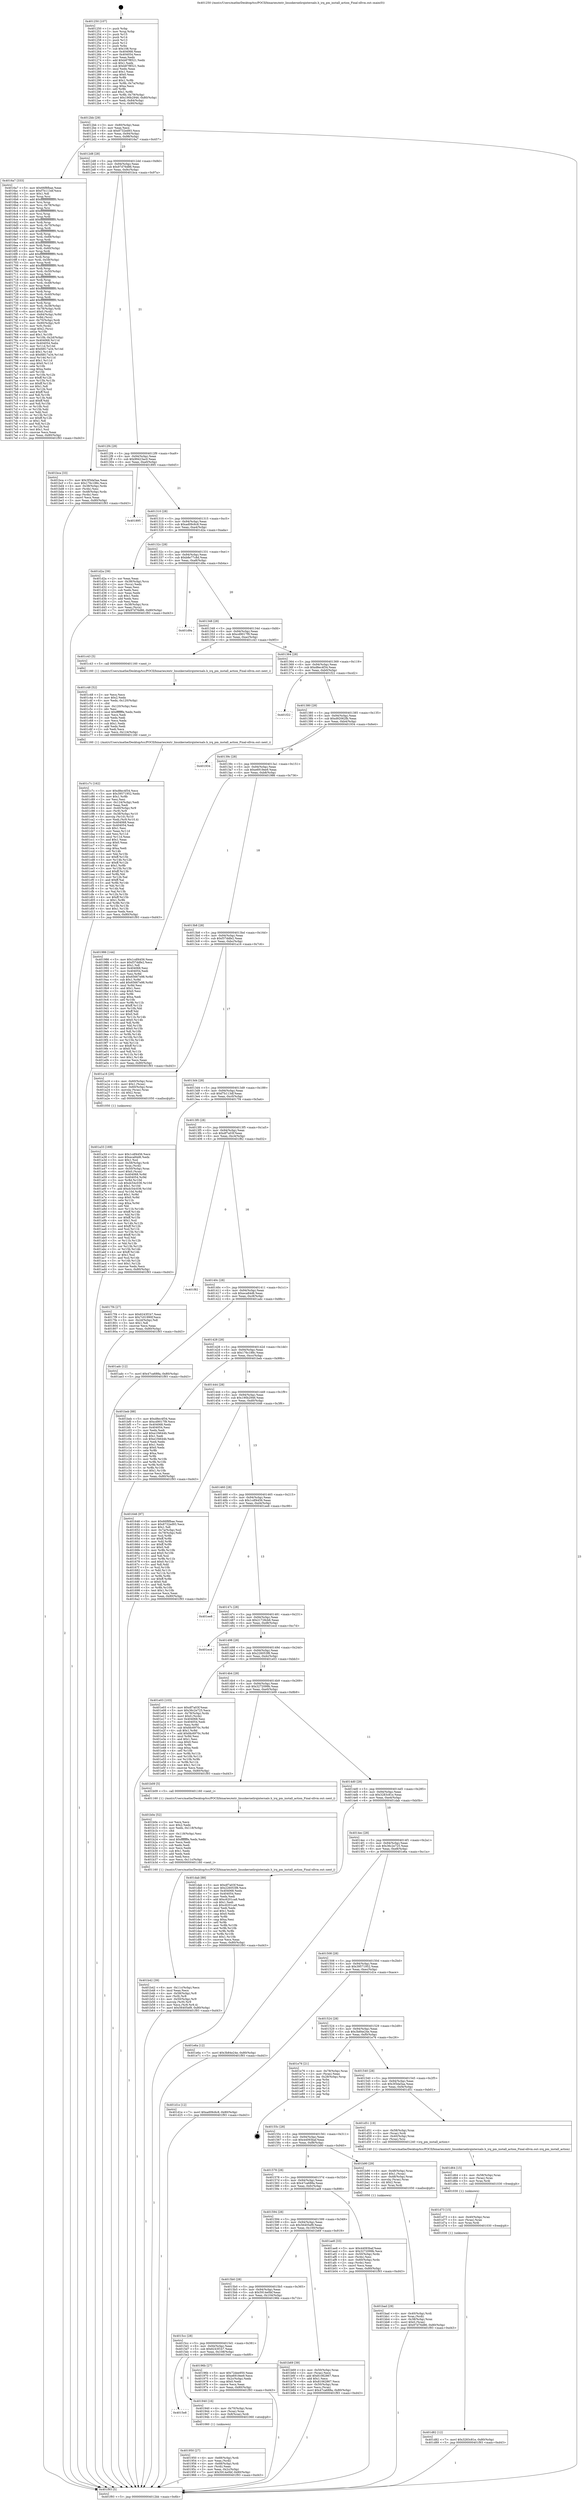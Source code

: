 digraph "0x401250" {
  label = "0x401250 (/mnt/c/Users/mathe/Desktop/tcc/POCII/binaries/extr_linuxkernelirqinternals.h_irq_pm_install_action_Final-ollvm.out::main(0))"
  labelloc = "t"
  node[shape=record]

  Entry [label="",width=0.3,height=0.3,shape=circle,fillcolor=black,style=filled]
  "0x4012bb" [label="{
     0x4012bb [29]\l
     | [instrs]\l
     &nbsp;&nbsp;0x4012bb \<+3\>: mov -0x80(%rbp),%eax\l
     &nbsp;&nbsp;0x4012be \<+2\>: mov %eax,%ecx\l
     &nbsp;&nbsp;0x4012c0 \<+6\>: sub $0x8732ed93,%ecx\l
     &nbsp;&nbsp;0x4012c6 \<+6\>: mov %eax,-0x94(%rbp)\l
     &nbsp;&nbsp;0x4012cc \<+6\>: mov %ecx,-0x98(%rbp)\l
     &nbsp;&nbsp;0x4012d2 \<+6\>: je 00000000004016a7 \<main+0x457\>\l
  }"]
  "0x4016a7" [label="{
     0x4016a7 [333]\l
     | [instrs]\l
     &nbsp;&nbsp;0x4016a7 \<+5\>: mov $0x66f8fbae,%eax\l
     &nbsp;&nbsp;0x4016ac \<+5\>: mov $0xf7b113df,%ecx\l
     &nbsp;&nbsp;0x4016b1 \<+2\>: mov $0x1,%dl\l
     &nbsp;&nbsp;0x4016b3 \<+3\>: mov %rsp,%rsi\l
     &nbsp;&nbsp;0x4016b6 \<+4\>: add $0xfffffffffffffff0,%rsi\l
     &nbsp;&nbsp;0x4016ba \<+3\>: mov %rsi,%rsp\l
     &nbsp;&nbsp;0x4016bd \<+4\>: mov %rsi,-0x78(%rbp)\l
     &nbsp;&nbsp;0x4016c1 \<+3\>: mov %rsp,%rsi\l
     &nbsp;&nbsp;0x4016c4 \<+4\>: add $0xfffffffffffffff0,%rsi\l
     &nbsp;&nbsp;0x4016c8 \<+3\>: mov %rsi,%rsp\l
     &nbsp;&nbsp;0x4016cb \<+3\>: mov %rsp,%rdi\l
     &nbsp;&nbsp;0x4016ce \<+4\>: add $0xfffffffffffffff0,%rdi\l
     &nbsp;&nbsp;0x4016d2 \<+3\>: mov %rdi,%rsp\l
     &nbsp;&nbsp;0x4016d5 \<+4\>: mov %rdi,-0x70(%rbp)\l
     &nbsp;&nbsp;0x4016d9 \<+3\>: mov %rsp,%rdi\l
     &nbsp;&nbsp;0x4016dc \<+4\>: add $0xfffffffffffffff0,%rdi\l
     &nbsp;&nbsp;0x4016e0 \<+3\>: mov %rdi,%rsp\l
     &nbsp;&nbsp;0x4016e3 \<+4\>: mov %rdi,-0x68(%rbp)\l
     &nbsp;&nbsp;0x4016e7 \<+3\>: mov %rsp,%rdi\l
     &nbsp;&nbsp;0x4016ea \<+4\>: add $0xfffffffffffffff0,%rdi\l
     &nbsp;&nbsp;0x4016ee \<+3\>: mov %rdi,%rsp\l
     &nbsp;&nbsp;0x4016f1 \<+4\>: mov %rdi,-0x60(%rbp)\l
     &nbsp;&nbsp;0x4016f5 \<+3\>: mov %rsp,%rdi\l
     &nbsp;&nbsp;0x4016f8 \<+4\>: add $0xfffffffffffffff0,%rdi\l
     &nbsp;&nbsp;0x4016fc \<+3\>: mov %rdi,%rsp\l
     &nbsp;&nbsp;0x4016ff \<+4\>: mov %rdi,-0x58(%rbp)\l
     &nbsp;&nbsp;0x401703 \<+3\>: mov %rsp,%rdi\l
     &nbsp;&nbsp;0x401706 \<+4\>: add $0xfffffffffffffff0,%rdi\l
     &nbsp;&nbsp;0x40170a \<+3\>: mov %rdi,%rsp\l
     &nbsp;&nbsp;0x40170d \<+4\>: mov %rdi,-0x50(%rbp)\l
     &nbsp;&nbsp;0x401711 \<+3\>: mov %rsp,%rdi\l
     &nbsp;&nbsp;0x401714 \<+4\>: add $0xfffffffffffffff0,%rdi\l
     &nbsp;&nbsp;0x401718 \<+3\>: mov %rdi,%rsp\l
     &nbsp;&nbsp;0x40171b \<+4\>: mov %rdi,-0x48(%rbp)\l
     &nbsp;&nbsp;0x40171f \<+3\>: mov %rsp,%rdi\l
     &nbsp;&nbsp;0x401722 \<+4\>: add $0xfffffffffffffff0,%rdi\l
     &nbsp;&nbsp;0x401726 \<+3\>: mov %rdi,%rsp\l
     &nbsp;&nbsp;0x401729 \<+4\>: mov %rdi,-0x40(%rbp)\l
     &nbsp;&nbsp;0x40172d \<+3\>: mov %rsp,%rdi\l
     &nbsp;&nbsp;0x401730 \<+4\>: add $0xfffffffffffffff0,%rdi\l
     &nbsp;&nbsp;0x401734 \<+3\>: mov %rdi,%rsp\l
     &nbsp;&nbsp;0x401737 \<+4\>: mov %rdi,-0x38(%rbp)\l
     &nbsp;&nbsp;0x40173b \<+4\>: mov -0x78(%rbp),%rdi\l
     &nbsp;&nbsp;0x40173f \<+6\>: movl $0x0,(%rdi)\l
     &nbsp;&nbsp;0x401745 \<+7\>: mov -0x84(%rbp),%r8d\l
     &nbsp;&nbsp;0x40174c \<+3\>: mov %r8d,(%rsi)\l
     &nbsp;&nbsp;0x40174f \<+4\>: mov -0x70(%rbp),%rdi\l
     &nbsp;&nbsp;0x401753 \<+7\>: mov -0x90(%rbp),%r9\l
     &nbsp;&nbsp;0x40175a \<+3\>: mov %r9,(%rdi)\l
     &nbsp;&nbsp;0x40175d \<+3\>: cmpl $0x2,(%rsi)\l
     &nbsp;&nbsp;0x401760 \<+4\>: setne %r10b\l
     &nbsp;&nbsp;0x401764 \<+4\>: and $0x1,%r10b\l
     &nbsp;&nbsp;0x401768 \<+4\>: mov %r10b,-0x2d(%rbp)\l
     &nbsp;&nbsp;0x40176c \<+8\>: mov 0x404068,%r11d\l
     &nbsp;&nbsp;0x401774 \<+7\>: mov 0x404054,%ebx\l
     &nbsp;&nbsp;0x40177b \<+3\>: mov %r11d,%r14d\l
     &nbsp;&nbsp;0x40177e \<+7\>: add $0xfd817a34,%r14d\l
     &nbsp;&nbsp;0x401785 \<+4\>: sub $0x1,%r14d\l
     &nbsp;&nbsp;0x401789 \<+7\>: sub $0xfd817a34,%r14d\l
     &nbsp;&nbsp;0x401790 \<+4\>: imul %r14d,%r11d\l
     &nbsp;&nbsp;0x401794 \<+4\>: and $0x1,%r11d\l
     &nbsp;&nbsp;0x401798 \<+4\>: cmp $0x0,%r11d\l
     &nbsp;&nbsp;0x40179c \<+4\>: sete %r10b\l
     &nbsp;&nbsp;0x4017a0 \<+3\>: cmp $0xa,%ebx\l
     &nbsp;&nbsp;0x4017a3 \<+4\>: setl %r15b\l
     &nbsp;&nbsp;0x4017a7 \<+3\>: mov %r10b,%r12b\l
     &nbsp;&nbsp;0x4017aa \<+4\>: xor $0xff,%r12b\l
     &nbsp;&nbsp;0x4017ae \<+3\>: mov %r15b,%r13b\l
     &nbsp;&nbsp;0x4017b1 \<+4\>: xor $0xff,%r13b\l
     &nbsp;&nbsp;0x4017b5 \<+3\>: xor $0x1,%dl\l
     &nbsp;&nbsp;0x4017b8 \<+3\>: mov %r12b,%sil\l
     &nbsp;&nbsp;0x4017bb \<+4\>: and $0xff,%sil\l
     &nbsp;&nbsp;0x4017bf \<+3\>: and %dl,%r10b\l
     &nbsp;&nbsp;0x4017c2 \<+3\>: mov %r13b,%dil\l
     &nbsp;&nbsp;0x4017c5 \<+4\>: and $0xff,%dil\l
     &nbsp;&nbsp;0x4017c9 \<+3\>: and %dl,%r15b\l
     &nbsp;&nbsp;0x4017cc \<+3\>: or %r10b,%sil\l
     &nbsp;&nbsp;0x4017cf \<+3\>: or %r15b,%dil\l
     &nbsp;&nbsp;0x4017d2 \<+3\>: xor %dil,%sil\l
     &nbsp;&nbsp;0x4017d5 \<+3\>: or %r13b,%r12b\l
     &nbsp;&nbsp;0x4017d8 \<+4\>: xor $0xff,%r12b\l
     &nbsp;&nbsp;0x4017dc \<+3\>: or $0x1,%dl\l
     &nbsp;&nbsp;0x4017df \<+3\>: and %dl,%r12b\l
     &nbsp;&nbsp;0x4017e2 \<+3\>: or %r12b,%sil\l
     &nbsp;&nbsp;0x4017e5 \<+4\>: test $0x1,%sil\l
     &nbsp;&nbsp;0x4017e9 \<+3\>: cmovne %ecx,%eax\l
     &nbsp;&nbsp;0x4017ec \<+3\>: mov %eax,-0x80(%rbp)\l
     &nbsp;&nbsp;0x4017ef \<+5\>: jmp 0000000000401f93 \<main+0xd43\>\l
  }"]
  "0x4012d8" [label="{
     0x4012d8 [28]\l
     | [instrs]\l
     &nbsp;&nbsp;0x4012d8 \<+5\>: jmp 00000000004012dd \<main+0x8d\>\l
     &nbsp;&nbsp;0x4012dd \<+6\>: mov -0x94(%rbp),%eax\l
     &nbsp;&nbsp;0x4012e3 \<+5\>: sub $0x97d76d86,%eax\l
     &nbsp;&nbsp;0x4012e8 \<+6\>: mov %eax,-0x9c(%rbp)\l
     &nbsp;&nbsp;0x4012ee \<+6\>: je 0000000000401bca \<main+0x97a\>\l
  }"]
  Exit [label="",width=0.3,height=0.3,shape=circle,fillcolor=black,style=filled,peripheries=2]
  "0x401bca" [label="{
     0x401bca [33]\l
     | [instrs]\l
     &nbsp;&nbsp;0x401bca \<+5\>: mov $0x3f3da5aa,%eax\l
     &nbsp;&nbsp;0x401bcf \<+5\>: mov $0x176c188c,%ecx\l
     &nbsp;&nbsp;0x401bd4 \<+4\>: mov -0x38(%rbp),%rdx\l
     &nbsp;&nbsp;0x401bd8 \<+2\>: mov (%rdx),%esi\l
     &nbsp;&nbsp;0x401bda \<+4\>: mov -0x48(%rbp),%rdx\l
     &nbsp;&nbsp;0x401bde \<+2\>: cmp (%rdx),%esi\l
     &nbsp;&nbsp;0x401be0 \<+3\>: cmovl %ecx,%eax\l
     &nbsp;&nbsp;0x401be3 \<+3\>: mov %eax,-0x80(%rbp)\l
     &nbsp;&nbsp;0x401be6 \<+5\>: jmp 0000000000401f93 \<main+0xd43\>\l
  }"]
  "0x4012f4" [label="{
     0x4012f4 [28]\l
     | [instrs]\l
     &nbsp;&nbsp;0x4012f4 \<+5\>: jmp 00000000004012f9 \<main+0xa9\>\l
     &nbsp;&nbsp;0x4012f9 \<+6\>: mov -0x94(%rbp),%eax\l
     &nbsp;&nbsp;0x4012ff \<+5\>: sub $0x99423ac0,%eax\l
     &nbsp;&nbsp;0x401304 \<+6\>: mov %eax,-0xa0(%rbp)\l
     &nbsp;&nbsp;0x40130a \<+6\>: je 0000000000401895 \<main+0x645\>\l
  }"]
  "0x401d82" [label="{
     0x401d82 [12]\l
     | [instrs]\l
     &nbsp;&nbsp;0x401d82 \<+7\>: movl $0x3283c81e,-0x80(%rbp)\l
     &nbsp;&nbsp;0x401d89 \<+5\>: jmp 0000000000401f93 \<main+0xd43\>\l
  }"]
  "0x401895" [label="{
     0x401895\l
  }", style=dashed]
  "0x401310" [label="{
     0x401310 [28]\l
     | [instrs]\l
     &nbsp;&nbsp;0x401310 \<+5\>: jmp 0000000000401315 \<main+0xc5\>\l
     &nbsp;&nbsp;0x401315 \<+6\>: mov -0x94(%rbp),%eax\l
     &nbsp;&nbsp;0x40131b \<+5\>: sub $0xad09c6c8,%eax\l
     &nbsp;&nbsp;0x401320 \<+6\>: mov %eax,-0xa4(%rbp)\l
     &nbsp;&nbsp;0x401326 \<+6\>: je 0000000000401d2a \<main+0xada\>\l
  }"]
  "0x401d73" [label="{
     0x401d73 [15]\l
     | [instrs]\l
     &nbsp;&nbsp;0x401d73 \<+4\>: mov -0x40(%rbp),%rax\l
     &nbsp;&nbsp;0x401d77 \<+3\>: mov (%rax),%rax\l
     &nbsp;&nbsp;0x401d7a \<+3\>: mov %rax,%rdi\l
     &nbsp;&nbsp;0x401d7d \<+5\>: call 0000000000401030 \<free@plt\>\l
     | [calls]\l
     &nbsp;&nbsp;0x401030 \{1\} (unknown)\l
  }"]
  "0x401d2a" [label="{
     0x401d2a [39]\l
     | [instrs]\l
     &nbsp;&nbsp;0x401d2a \<+2\>: xor %eax,%eax\l
     &nbsp;&nbsp;0x401d2c \<+4\>: mov -0x38(%rbp),%rcx\l
     &nbsp;&nbsp;0x401d30 \<+2\>: mov (%rcx),%edx\l
     &nbsp;&nbsp;0x401d32 \<+2\>: mov %eax,%esi\l
     &nbsp;&nbsp;0x401d34 \<+2\>: sub %edx,%esi\l
     &nbsp;&nbsp;0x401d36 \<+2\>: mov %eax,%edx\l
     &nbsp;&nbsp;0x401d38 \<+3\>: sub $0x1,%edx\l
     &nbsp;&nbsp;0x401d3b \<+2\>: add %edx,%esi\l
     &nbsp;&nbsp;0x401d3d \<+2\>: sub %esi,%eax\l
     &nbsp;&nbsp;0x401d3f \<+4\>: mov -0x38(%rbp),%rcx\l
     &nbsp;&nbsp;0x401d43 \<+2\>: mov %eax,(%rcx)\l
     &nbsp;&nbsp;0x401d45 \<+7\>: movl $0x97d76d86,-0x80(%rbp)\l
     &nbsp;&nbsp;0x401d4c \<+5\>: jmp 0000000000401f93 \<main+0xd43\>\l
  }"]
  "0x40132c" [label="{
     0x40132c [28]\l
     | [instrs]\l
     &nbsp;&nbsp;0x40132c \<+5\>: jmp 0000000000401331 \<main+0xe1\>\l
     &nbsp;&nbsp;0x401331 \<+6\>: mov -0x94(%rbp),%eax\l
     &nbsp;&nbsp;0x401337 \<+5\>: sub $0xb8e77c8d,%eax\l
     &nbsp;&nbsp;0x40133c \<+6\>: mov %eax,-0xa8(%rbp)\l
     &nbsp;&nbsp;0x401342 \<+6\>: je 0000000000401d9a \<main+0xb4a\>\l
  }"]
  "0x401d64" [label="{
     0x401d64 [15]\l
     | [instrs]\l
     &nbsp;&nbsp;0x401d64 \<+4\>: mov -0x58(%rbp),%rax\l
     &nbsp;&nbsp;0x401d68 \<+3\>: mov (%rax),%rax\l
     &nbsp;&nbsp;0x401d6b \<+3\>: mov %rax,%rdi\l
     &nbsp;&nbsp;0x401d6e \<+5\>: call 0000000000401030 \<free@plt\>\l
     | [calls]\l
     &nbsp;&nbsp;0x401030 \{1\} (unknown)\l
  }"]
  "0x401d9a" [label="{
     0x401d9a\l
  }", style=dashed]
  "0x401348" [label="{
     0x401348 [28]\l
     | [instrs]\l
     &nbsp;&nbsp;0x401348 \<+5\>: jmp 000000000040134d \<main+0xfd\>\l
     &nbsp;&nbsp;0x40134d \<+6\>: mov -0x94(%rbp),%eax\l
     &nbsp;&nbsp;0x401353 \<+5\>: sub $0xcd9017f9,%eax\l
     &nbsp;&nbsp;0x401358 \<+6\>: mov %eax,-0xac(%rbp)\l
     &nbsp;&nbsp;0x40135e \<+6\>: je 0000000000401c43 \<main+0x9f3\>\l
  }"]
  "0x401c7c" [label="{
     0x401c7c [162]\l
     | [instrs]\l
     &nbsp;&nbsp;0x401c7c \<+5\>: mov $0xd8ec4f34,%ecx\l
     &nbsp;&nbsp;0x401c81 \<+5\>: mov $0x39571952,%edx\l
     &nbsp;&nbsp;0x401c86 \<+3\>: mov $0x1,%r8b\l
     &nbsp;&nbsp;0x401c89 \<+2\>: xor %esi,%esi\l
     &nbsp;&nbsp;0x401c8b \<+6\>: mov -0x124(%rbp),%edi\l
     &nbsp;&nbsp;0x401c91 \<+3\>: imul %eax,%edi\l
     &nbsp;&nbsp;0x401c94 \<+4\>: mov -0x40(%rbp),%r9\l
     &nbsp;&nbsp;0x401c98 \<+3\>: mov (%r9),%r9\l
     &nbsp;&nbsp;0x401c9b \<+4\>: mov -0x38(%rbp),%r10\l
     &nbsp;&nbsp;0x401c9f \<+3\>: movslq (%r10),%r10\l
     &nbsp;&nbsp;0x401ca2 \<+4\>: mov %edi,(%r9,%r10,4)\l
     &nbsp;&nbsp;0x401ca6 \<+7\>: mov 0x404068,%eax\l
     &nbsp;&nbsp;0x401cad \<+7\>: mov 0x404054,%edi\l
     &nbsp;&nbsp;0x401cb4 \<+3\>: sub $0x1,%esi\l
     &nbsp;&nbsp;0x401cb7 \<+3\>: mov %eax,%r11d\l
     &nbsp;&nbsp;0x401cba \<+3\>: add %esi,%r11d\l
     &nbsp;&nbsp;0x401cbd \<+4\>: imul %r11d,%eax\l
     &nbsp;&nbsp;0x401cc1 \<+3\>: and $0x1,%eax\l
     &nbsp;&nbsp;0x401cc4 \<+3\>: cmp $0x0,%eax\l
     &nbsp;&nbsp;0x401cc7 \<+3\>: sete %bl\l
     &nbsp;&nbsp;0x401cca \<+3\>: cmp $0xa,%edi\l
     &nbsp;&nbsp;0x401ccd \<+4\>: setl %r14b\l
     &nbsp;&nbsp;0x401cd1 \<+3\>: mov %bl,%r15b\l
     &nbsp;&nbsp;0x401cd4 \<+4\>: xor $0xff,%r15b\l
     &nbsp;&nbsp;0x401cd8 \<+3\>: mov %r14b,%r12b\l
     &nbsp;&nbsp;0x401cdb \<+4\>: xor $0xff,%r12b\l
     &nbsp;&nbsp;0x401cdf \<+4\>: xor $0x1,%r8b\l
     &nbsp;&nbsp;0x401ce3 \<+3\>: mov %r15b,%r13b\l
     &nbsp;&nbsp;0x401ce6 \<+4\>: and $0xff,%r13b\l
     &nbsp;&nbsp;0x401cea \<+3\>: and %r8b,%bl\l
     &nbsp;&nbsp;0x401ced \<+3\>: mov %r12b,%al\l
     &nbsp;&nbsp;0x401cf0 \<+2\>: and $0xff,%al\l
     &nbsp;&nbsp;0x401cf2 \<+3\>: and %r8b,%r14b\l
     &nbsp;&nbsp;0x401cf5 \<+3\>: or %bl,%r13b\l
     &nbsp;&nbsp;0x401cf8 \<+3\>: or %r14b,%al\l
     &nbsp;&nbsp;0x401cfb \<+3\>: xor %al,%r13b\l
     &nbsp;&nbsp;0x401cfe \<+3\>: or %r12b,%r15b\l
     &nbsp;&nbsp;0x401d01 \<+4\>: xor $0xff,%r15b\l
     &nbsp;&nbsp;0x401d05 \<+4\>: or $0x1,%r8b\l
     &nbsp;&nbsp;0x401d09 \<+3\>: and %r8b,%r15b\l
     &nbsp;&nbsp;0x401d0c \<+3\>: or %r15b,%r13b\l
     &nbsp;&nbsp;0x401d0f \<+4\>: test $0x1,%r13b\l
     &nbsp;&nbsp;0x401d13 \<+3\>: cmovne %edx,%ecx\l
     &nbsp;&nbsp;0x401d16 \<+3\>: mov %ecx,-0x80(%rbp)\l
     &nbsp;&nbsp;0x401d19 \<+5\>: jmp 0000000000401f93 \<main+0xd43\>\l
  }"]
  "0x401c43" [label="{
     0x401c43 [5]\l
     | [instrs]\l
     &nbsp;&nbsp;0x401c43 \<+5\>: call 0000000000401160 \<next_i\>\l
     | [calls]\l
     &nbsp;&nbsp;0x401160 \{1\} (/mnt/c/Users/mathe/Desktop/tcc/POCII/binaries/extr_linuxkernelirqinternals.h_irq_pm_install_action_Final-ollvm.out::next_i)\l
  }"]
  "0x401364" [label="{
     0x401364 [28]\l
     | [instrs]\l
     &nbsp;&nbsp;0x401364 \<+5\>: jmp 0000000000401369 \<main+0x119\>\l
     &nbsp;&nbsp;0x401369 \<+6\>: mov -0x94(%rbp),%eax\l
     &nbsp;&nbsp;0x40136f \<+5\>: sub $0xd8ec4f34,%eax\l
     &nbsp;&nbsp;0x401374 \<+6\>: mov %eax,-0xb0(%rbp)\l
     &nbsp;&nbsp;0x40137a \<+6\>: je 0000000000401f22 \<main+0xcd2\>\l
  }"]
  "0x401c48" [label="{
     0x401c48 [52]\l
     | [instrs]\l
     &nbsp;&nbsp;0x401c48 \<+2\>: xor %ecx,%ecx\l
     &nbsp;&nbsp;0x401c4a \<+5\>: mov $0x2,%edx\l
     &nbsp;&nbsp;0x401c4f \<+6\>: mov %edx,-0x120(%rbp)\l
     &nbsp;&nbsp;0x401c55 \<+1\>: cltd\l
     &nbsp;&nbsp;0x401c56 \<+6\>: mov -0x120(%rbp),%esi\l
     &nbsp;&nbsp;0x401c5c \<+2\>: idiv %esi\l
     &nbsp;&nbsp;0x401c5e \<+6\>: imul $0xfffffffe,%edx,%edx\l
     &nbsp;&nbsp;0x401c64 \<+2\>: mov %ecx,%edi\l
     &nbsp;&nbsp;0x401c66 \<+2\>: sub %edx,%edi\l
     &nbsp;&nbsp;0x401c68 \<+2\>: mov %ecx,%edx\l
     &nbsp;&nbsp;0x401c6a \<+3\>: sub $0x1,%edx\l
     &nbsp;&nbsp;0x401c6d \<+2\>: add %edx,%edi\l
     &nbsp;&nbsp;0x401c6f \<+2\>: sub %edi,%ecx\l
     &nbsp;&nbsp;0x401c71 \<+6\>: mov %ecx,-0x124(%rbp)\l
     &nbsp;&nbsp;0x401c77 \<+5\>: call 0000000000401160 \<next_i\>\l
     | [calls]\l
     &nbsp;&nbsp;0x401160 \{1\} (/mnt/c/Users/mathe/Desktop/tcc/POCII/binaries/extr_linuxkernelirqinternals.h_irq_pm_install_action_Final-ollvm.out::next_i)\l
  }"]
  "0x401f22" [label="{
     0x401f22\l
  }", style=dashed]
  "0x401380" [label="{
     0x401380 [28]\l
     | [instrs]\l
     &nbsp;&nbsp;0x401380 \<+5\>: jmp 0000000000401385 \<main+0x135\>\l
     &nbsp;&nbsp;0x401385 \<+6\>: mov -0x94(%rbp),%eax\l
     &nbsp;&nbsp;0x40138b \<+5\>: sub $0xd92062fb,%eax\l
     &nbsp;&nbsp;0x401390 \<+6\>: mov %eax,-0xb4(%rbp)\l
     &nbsp;&nbsp;0x401396 \<+6\>: je 0000000000401934 \<main+0x6e4\>\l
  }"]
  "0x401bad" [label="{
     0x401bad [29]\l
     | [instrs]\l
     &nbsp;&nbsp;0x401bad \<+4\>: mov -0x40(%rbp),%rdi\l
     &nbsp;&nbsp;0x401bb1 \<+3\>: mov %rax,(%rdi)\l
     &nbsp;&nbsp;0x401bb4 \<+4\>: mov -0x38(%rbp),%rax\l
     &nbsp;&nbsp;0x401bb8 \<+6\>: movl $0x0,(%rax)\l
     &nbsp;&nbsp;0x401bbe \<+7\>: movl $0x97d76d86,-0x80(%rbp)\l
     &nbsp;&nbsp;0x401bc5 \<+5\>: jmp 0000000000401f93 \<main+0xd43\>\l
  }"]
  "0x401934" [label="{
     0x401934\l
  }", style=dashed]
  "0x40139c" [label="{
     0x40139c [28]\l
     | [instrs]\l
     &nbsp;&nbsp;0x40139c \<+5\>: jmp 00000000004013a1 \<main+0x151\>\l
     &nbsp;&nbsp;0x4013a1 \<+6\>: mov -0x94(%rbp),%eax\l
     &nbsp;&nbsp;0x4013a7 \<+5\>: sub $0xe6919ee9,%eax\l
     &nbsp;&nbsp;0x4013ac \<+6\>: mov %eax,-0xb8(%rbp)\l
     &nbsp;&nbsp;0x4013b2 \<+6\>: je 0000000000401986 \<main+0x736\>\l
  }"]
  "0x401b42" [label="{
     0x401b42 [39]\l
     | [instrs]\l
     &nbsp;&nbsp;0x401b42 \<+6\>: mov -0x11c(%rbp),%ecx\l
     &nbsp;&nbsp;0x401b48 \<+3\>: imul %eax,%ecx\l
     &nbsp;&nbsp;0x401b4b \<+4\>: mov -0x58(%rbp),%r8\l
     &nbsp;&nbsp;0x401b4f \<+3\>: mov (%r8),%r8\l
     &nbsp;&nbsp;0x401b52 \<+4\>: mov -0x50(%rbp),%r9\l
     &nbsp;&nbsp;0x401b56 \<+3\>: movslq (%r9),%r9\l
     &nbsp;&nbsp;0x401b59 \<+4\>: mov %ecx,(%r8,%r9,4)\l
     &nbsp;&nbsp;0x401b5d \<+7\>: movl $0x56405ef9,-0x80(%rbp)\l
     &nbsp;&nbsp;0x401b64 \<+5\>: jmp 0000000000401f93 \<main+0xd43\>\l
  }"]
  "0x401986" [label="{
     0x401986 [144]\l
     | [instrs]\l
     &nbsp;&nbsp;0x401986 \<+5\>: mov $0x1cdf4456,%eax\l
     &nbsp;&nbsp;0x40198b \<+5\>: mov $0xf37ddfe2,%ecx\l
     &nbsp;&nbsp;0x401990 \<+2\>: mov $0x1,%dl\l
     &nbsp;&nbsp;0x401992 \<+7\>: mov 0x404068,%esi\l
     &nbsp;&nbsp;0x401999 \<+7\>: mov 0x404054,%edi\l
     &nbsp;&nbsp;0x4019a0 \<+3\>: mov %esi,%r8d\l
     &nbsp;&nbsp;0x4019a3 \<+7\>: sub $0x65667e98,%r8d\l
     &nbsp;&nbsp;0x4019aa \<+4\>: sub $0x1,%r8d\l
     &nbsp;&nbsp;0x4019ae \<+7\>: add $0x65667e98,%r8d\l
     &nbsp;&nbsp;0x4019b5 \<+4\>: imul %r8d,%esi\l
     &nbsp;&nbsp;0x4019b9 \<+3\>: and $0x1,%esi\l
     &nbsp;&nbsp;0x4019bc \<+3\>: cmp $0x0,%esi\l
     &nbsp;&nbsp;0x4019bf \<+4\>: sete %r9b\l
     &nbsp;&nbsp;0x4019c3 \<+3\>: cmp $0xa,%edi\l
     &nbsp;&nbsp;0x4019c6 \<+4\>: setl %r10b\l
     &nbsp;&nbsp;0x4019ca \<+3\>: mov %r9b,%r11b\l
     &nbsp;&nbsp;0x4019cd \<+4\>: xor $0xff,%r11b\l
     &nbsp;&nbsp;0x4019d1 \<+3\>: mov %r10b,%bl\l
     &nbsp;&nbsp;0x4019d4 \<+3\>: xor $0xff,%bl\l
     &nbsp;&nbsp;0x4019d7 \<+3\>: xor $0x0,%dl\l
     &nbsp;&nbsp;0x4019da \<+3\>: mov %r11b,%r14b\l
     &nbsp;&nbsp;0x4019dd \<+4\>: and $0x0,%r14b\l
     &nbsp;&nbsp;0x4019e1 \<+3\>: and %dl,%r9b\l
     &nbsp;&nbsp;0x4019e4 \<+3\>: mov %bl,%r15b\l
     &nbsp;&nbsp;0x4019e7 \<+4\>: and $0x0,%r15b\l
     &nbsp;&nbsp;0x4019eb \<+3\>: and %dl,%r10b\l
     &nbsp;&nbsp;0x4019ee \<+3\>: or %r9b,%r14b\l
     &nbsp;&nbsp;0x4019f1 \<+3\>: or %r10b,%r15b\l
     &nbsp;&nbsp;0x4019f4 \<+3\>: xor %r15b,%r14b\l
     &nbsp;&nbsp;0x4019f7 \<+3\>: or %bl,%r11b\l
     &nbsp;&nbsp;0x4019fa \<+4\>: xor $0xff,%r11b\l
     &nbsp;&nbsp;0x4019fe \<+3\>: or $0x0,%dl\l
     &nbsp;&nbsp;0x401a01 \<+3\>: and %dl,%r11b\l
     &nbsp;&nbsp;0x401a04 \<+3\>: or %r11b,%r14b\l
     &nbsp;&nbsp;0x401a07 \<+4\>: test $0x1,%r14b\l
     &nbsp;&nbsp;0x401a0b \<+3\>: cmovne %ecx,%eax\l
     &nbsp;&nbsp;0x401a0e \<+3\>: mov %eax,-0x80(%rbp)\l
     &nbsp;&nbsp;0x401a11 \<+5\>: jmp 0000000000401f93 \<main+0xd43\>\l
  }"]
  "0x4013b8" [label="{
     0x4013b8 [28]\l
     | [instrs]\l
     &nbsp;&nbsp;0x4013b8 \<+5\>: jmp 00000000004013bd \<main+0x16d\>\l
     &nbsp;&nbsp;0x4013bd \<+6\>: mov -0x94(%rbp),%eax\l
     &nbsp;&nbsp;0x4013c3 \<+5\>: sub $0xf37ddfe2,%eax\l
     &nbsp;&nbsp;0x4013c8 \<+6\>: mov %eax,-0xbc(%rbp)\l
     &nbsp;&nbsp;0x4013ce \<+6\>: je 0000000000401a16 \<main+0x7c6\>\l
  }"]
  "0x401b0e" [label="{
     0x401b0e [52]\l
     | [instrs]\l
     &nbsp;&nbsp;0x401b0e \<+2\>: xor %ecx,%ecx\l
     &nbsp;&nbsp;0x401b10 \<+5\>: mov $0x2,%edx\l
     &nbsp;&nbsp;0x401b15 \<+6\>: mov %edx,-0x118(%rbp)\l
     &nbsp;&nbsp;0x401b1b \<+1\>: cltd\l
     &nbsp;&nbsp;0x401b1c \<+6\>: mov -0x118(%rbp),%esi\l
     &nbsp;&nbsp;0x401b22 \<+2\>: idiv %esi\l
     &nbsp;&nbsp;0x401b24 \<+6\>: imul $0xfffffffe,%edx,%edx\l
     &nbsp;&nbsp;0x401b2a \<+2\>: mov %ecx,%edi\l
     &nbsp;&nbsp;0x401b2c \<+2\>: sub %edx,%edi\l
     &nbsp;&nbsp;0x401b2e \<+2\>: mov %ecx,%edx\l
     &nbsp;&nbsp;0x401b30 \<+3\>: sub $0x1,%edx\l
     &nbsp;&nbsp;0x401b33 \<+2\>: add %edx,%edi\l
     &nbsp;&nbsp;0x401b35 \<+2\>: sub %edi,%ecx\l
     &nbsp;&nbsp;0x401b37 \<+6\>: mov %ecx,-0x11c(%rbp)\l
     &nbsp;&nbsp;0x401b3d \<+5\>: call 0000000000401160 \<next_i\>\l
     | [calls]\l
     &nbsp;&nbsp;0x401160 \{1\} (/mnt/c/Users/mathe/Desktop/tcc/POCII/binaries/extr_linuxkernelirqinternals.h_irq_pm_install_action_Final-ollvm.out::next_i)\l
  }"]
  "0x401a16" [label="{
     0x401a16 [29]\l
     | [instrs]\l
     &nbsp;&nbsp;0x401a16 \<+4\>: mov -0x60(%rbp),%rax\l
     &nbsp;&nbsp;0x401a1a \<+6\>: movl $0x1,(%rax)\l
     &nbsp;&nbsp;0x401a20 \<+4\>: mov -0x60(%rbp),%rax\l
     &nbsp;&nbsp;0x401a24 \<+3\>: movslq (%rax),%rax\l
     &nbsp;&nbsp;0x401a27 \<+4\>: shl $0x2,%rax\l
     &nbsp;&nbsp;0x401a2b \<+3\>: mov %rax,%rdi\l
     &nbsp;&nbsp;0x401a2e \<+5\>: call 0000000000401050 \<malloc@plt\>\l
     | [calls]\l
     &nbsp;&nbsp;0x401050 \{1\} (unknown)\l
  }"]
  "0x4013d4" [label="{
     0x4013d4 [28]\l
     | [instrs]\l
     &nbsp;&nbsp;0x4013d4 \<+5\>: jmp 00000000004013d9 \<main+0x189\>\l
     &nbsp;&nbsp;0x4013d9 \<+6\>: mov -0x94(%rbp),%eax\l
     &nbsp;&nbsp;0x4013df \<+5\>: sub $0xf7b113df,%eax\l
     &nbsp;&nbsp;0x4013e4 \<+6\>: mov %eax,-0xc0(%rbp)\l
     &nbsp;&nbsp;0x4013ea \<+6\>: je 00000000004017f4 \<main+0x5a4\>\l
  }"]
  "0x401a33" [label="{
     0x401a33 [169]\l
     | [instrs]\l
     &nbsp;&nbsp;0x401a33 \<+5\>: mov $0x1cdf4456,%ecx\l
     &nbsp;&nbsp;0x401a38 \<+5\>: mov $0xeca84d6,%edx\l
     &nbsp;&nbsp;0x401a3d \<+3\>: mov $0x1,%sil\l
     &nbsp;&nbsp;0x401a40 \<+4\>: mov -0x58(%rbp),%rdi\l
     &nbsp;&nbsp;0x401a44 \<+3\>: mov %rax,(%rdi)\l
     &nbsp;&nbsp;0x401a47 \<+4\>: mov -0x50(%rbp),%rax\l
     &nbsp;&nbsp;0x401a4b \<+6\>: movl $0x0,(%rax)\l
     &nbsp;&nbsp;0x401a51 \<+8\>: mov 0x404068,%r8d\l
     &nbsp;&nbsp;0x401a59 \<+8\>: mov 0x404054,%r9d\l
     &nbsp;&nbsp;0x401a61 \<+3\>: mov %r8d,%r10d\l
     &nbsp;&nbsp;0x401a64 \<+7\>: sub $0xdc54c036,%r10d\l
     &nbsp;&nbsp;0x401a6b \<+4\>: sub $0x1,%r10d\l
     &nbsp;&nbsp;0x401a6f \<+7\>: add $0xdc54c036,%r10d\l
     &nbsp;&nbsp;0x401a76 \<+4\>: imul %r10d,%r8d\l
     &nbsp;&nbsp;0x401a7a \<+4\>: and $0x1,%r8d\l
     &nbsp;&nbsp;0x401a7e \<+4\>: cmp $0x0,%r8d\l
     &nbsp;&nbsp;0x401a82 \<+4\>: sete %r11b\l
     &nbsp;&nbsp;0x401a86 \<+4\>: cmp $0xa,%r9d\l
     &nbsp;&nbsp;0x401a8a \<+3\>: setl %bl\l
     &nbsp;&nbsp;0x401a8d \<+3\>: mov %r11b,%r14b\l
     &nbsp;&nbsp;0x401a90 \<+4\>: xor $0xff,%r14b\l
     &nbsp;&nbsp;0x401a94 \<+3\>: mov %bl,%r15b\l
     &nbsp;&nbsp;0x401a97 \<+4\>: xor $0xff,%r15b\l
     &nbsp;&nbsp;0x401a9b \<+4\>: xor $0x1,%sil\l
     &nbsp;&nbsp;0x401a9f \<+3\>: mov %r14b,%r12b\l
     &nbsp;&nbsp;0x401aa2 \<+4\>: and $0xff,%r12b\l
     &nbsp;&nbsp;0x401aa6 \<+3\>: and %sil,%r11b\l
     &nbsp;&nbsp;0x401aa9 \<+3\>: mov %r15b,%r13b\l
     &nbsp;&nbsp;0x401aac \<+4\>: and $0xff,%r13b\l
     &nbsp;&nbsp;0x401ab0 \<+3\>: and %sil,%bl\l
     &nbsp;&nbsp;0x401ab3 \<+3\>: or %r11b,%r12b\l
     &nbsp;&nbsp;0x401ab6 \<+3\>: or %bl,%r13b\l
     &nbsp;&nbsp;0x401ab9 \<+3\>: xor %r13b,%r12b\l
     &nbsp;&nbsp;0x401abc \<+3\>: or %r15b,%r14b\l
     &nbsp;&nbsp;0x401abf \<+4\>: xor $0xff,%r14b\l
     &nbsp;&nbsp;0x401ac3 \<+4\>: or $0x1,%sil\l
     &nbsp;&nbsp;0x401ac7 \<+3\>: and %sil,%r14b\l
     &nbsp;&nbsp;0x401aca \<+3\>: or %r14b,%r12b\l
     &nbsp;&nbsp;0x401acd \<+4\>: test $0x1,%r12b\l
     &nbsp;&nbsp;0x401ad1 \<+3\>: cmovne %edx,%ecx\l
     &nbsp;&nbsp;0x401ad4 \<+3\>: mov %ecx,-0x80(%rbp)\l
     &nbsp;&nbsp;0x401ad7 \<+5\>: jmp 0000000000401f93 \<main+0xd43\>\l
  }"]
  "0x4017f4" [label="{
     0x4017f4 [27]\l
     | [instrs]\l
     &nbsp;&nbsp;0x4017f4 \<+5\>: mov $0x6243f1b7,%eax\l
     &nbsp;&nbsp;0x4017f9 \<+5\>: mov $0x7c01990f,%ecx\l
     &nbsp;&nbsp;0x4017fe \<+3\>: mov -0x2d(%rbp),%dl\l
     &nbsp;&nbsp;0x401801 \<+3\>: test $0x1,%dl\l
     &nbsp;&nbsp;0x401804 \<+3\>: cmovne %ecx,%eax\l
     &nbsp;&nbsp;0x401807 \<+3\>: mov %eax,-0x80(%rbp)\l
     &nbsp;&nbsp;0x40180a \<+5\>: jmp 0000000000401f93 \<main+0xd43\>\l
  }"]
  "0x4013f0" [label="{
     0x4013f0 [28]\l
     | [instrs]\l
     &nbsp;&nbsp;0x4013f0 \<+5\>: jmp 00000000004013f5 \<main+0x1a5\>\l
     &nbsp;&nbsp;0x4013f5 \<+6\>: mov -0x94(%rbp),%eax\l
     &nbsp;&nbsp;0x4013fb \<+5\>: sub $0xdf7a03f,%eax\l
     &nbsp;&nbsp;0x401400 \<+6\>: mov %eax,-0xc4(%rbp)\l
     &nbsp;&nbsp;0x401406 \<+6\>: je 0000000000401f82 \<main+0xd32\>\l
  }"]
  "0x401950" [label="{
     0x401950 [27]\l
     | [instrs]\l
     &nbsp;&nbsp;0x401950 \<+4\>: mov -0x68(%rbp),%rdi\l
     &nbsp;&nbsp;0x401954 \<+2\>: mov %eax,(%rdi)\l
     &nbsp;&nbsp;0x401956 \<+4\>: mov -0x68(%rbp),%rdi\l
     &nbsp;&nbsp;0x40195a \<+2\>: mov (%rdi),%eax\l
     &nbsp;&nbsp;0x40195c \<+3\>: mov %eax,-0x2c(%rbp)\l
     &nbsp;&nbsp;0x40195f \<+7\>: movl $0x5914e0bf,-0x80(%rbp)\l
     &nbsp;&nbsp;0x401966 \<+5\>: jmp 0000000000401f93 \<main+0xd43\>\l
  }"]
  "0x401f82" [label="{
     0x401f82\l
  }", style=dashed]
  "0x40140c" [label="{
     0x40140c [28]\l
     | [instrs]\l
     &nbsp;&nbsp;0x40140c \<+5\>: jmp 0000000000401411 \<main+0x1c1\>\l
     &nbsp;&nbsp;0x401411 \<+6\>: mov -0x94(%rbp),%eax\l
     &nbsp;&nbsp;0x401417 \<+5\>: sub $0xeca84d6,%eax\l
     &nbsp;&nbsp;0x40141c \<+6\>: mov %eax,-0xc8(%rbp)\l
     &nbsp;&nbsp;0x401422 \<+6\>: je 0000000000401adc \<main+0x88c\>\l
  }"]
  "0x4015e8" [label="{
     0x4015e8\l
  }", style=dashed]
  "0x401adc" [label="{
     0x401adc [12]\l
     | [instrs]\l
     &nbsp;&nbsp;0x401adc \<+7\>: movl $0x47ca688a,-0x80(%rbp)\l
     &nbsp;&nbsp;0x401ae3 \<+5\>: jmp 0000000000401f93 \<main+0xd43\>\l
  }"]
  "0x401428" [label="{
     0x401428 [28]\l
     | [instrs]\l
     &nbsp;&nbsp;0x401428 \<+5\>: jmp 000000000040142d \<main+0x1dd\>\l
     &nbsp;&nbsp;0x40142d \<+6\>: mov -0x94(%rbp),%eax\l
     &nbsp;&nbsp;0x401433 \<+5\>: sub $0x176c188c,%eax\l
     &nbsp;&nbsp;0x401438 \<+6\>: mov %eax,-0xcc(%rbp)\l
     &nbsp;&nbsp;0x40143e \<+6\>: je 0000000000401beb \<main+0x99b\>\l
  }"]
  "0x401940" [label="{
     0x401940 [16]\l
     | [instrs]\l
     &nbsp;&nbsp;0x401940 \<+4\>: mov -0x70(%rbp),%rax\l
     &nbsp;&nbsp;0x401944 \<+3\>: mov (%rax),%rax\l
     &nbsp;&nbsp;0x401947 \<+4\>: mov 0x8(%rax),%rdi\l
     &nbsp;&nbsp;0x40194b \<+5\>: call 0000000000401060 \<atoi@plt\>\l
     | [calls]\l
     &nbsp;&nbsp;0x401060 \{1\} (unknown)\l
  }"]
  "0x401beb" [label="{
     0x401beb [88]\l
     | [instrs]\l
     &nbsp;&nbsp;0x401beb \<+5\>: mov $0xd8ec4f34,%eax\l
     &nbsp;&nbsp;0x401bf0 \<+5\>: mov $0xcd9017f9,%ecx\l
     &nbsp;&nbsp;0x401bf5 \<+7\>: mov 0x404068,%edx\l
     &nbsp;&nbsp;0x401bfc \<+7\>: mov 0x404054,%esi\l
     &nbsp;&nbsp;0x401c03 \<+2\>: mov %edx,%edi\l
     &nbsp;&nbsp;0x401c05 \<+6\>: add $0xe1f4644b,%edi\l
     &nbsp;&nbsp;0x401c0b \<+3\>: sub $0x1,%edi\l
     &nbsp;&nbsp;0x401c0e \<+6\>: sub $0xe1f4644b,%edi\l
     &nbsp;&nbsp;0x401c14 \<+3\>: imul %edi,%edx\l
     &nbsp;&nbsp;0x401c17 \<+3\>: and $0x1,%edx\l
     &nbsp;&nbsp;0x401c1a \<+3\>: cmp $0x0,%edx\l
     &nbsp;&nbsp;0x401c1d \<+4\>: sete %r8b\l
     &nbsp;&nbsp;0x401c21 \<+3\>: cmp $0xa,%esi\l
     &nbsp;&nbsp;0x401c24 \<+4\>: setl %r9b\l
     &nbsp;&nbsp;0x401c28 \<+3\>: mov %r8b,%r10b\l
     &nbsp;&nbsp;0x401c2b \<+3\>: and %r9b,%r10b\l
     &nbsp;&nbsp;0x401c2e \<+3\>: xor %r9b,%r8b\l
     &nbsp;&nbsp;0x401c31 \<+3\>: or %r8b,%r10b\l
     &nbsp;&nbsp;0x401c34 \<+4\>: test $0x1,%r10b\l
     &nbsp;&nbsp;0x401c38 \<+3\>: cmovne %ecx,%eax\l
     &nbsp;&nbsp;0x401c3b \<+3\>: mov %eax,-0x80(%rbp)\l
     &nbsp;&nbsp;0x401c3e \<+5\>: jmp 0000000000401f93 \<main+0xd43\>\l
  }"]
  "0x401444" [label="{
     0x401444 [28]\l
     | [instrs]\l
     &nbsp;&nbsp;0x401444 \<+5\>: jmp 0000000000401449 \<main+0x1f9\>\l
     &nbsp;&nbsp;0x401449 \<+6\>: mov -0x94(%rbp),%eax\l
     &nbsp;&nbsp;0x40144f \<+5\>: sub $0x190b2946,%eax\l
     &nbsp;&nbsp;0x401454 \<+6\>: mov %eax,-0xd0(%rbp)\l
     &nbsp;&nbsp;0x40145a \<+6\>: je 0000000000401646 \<main+0x3f6\>\l
  }"]
  "0x4015cc" [label="{
     0x4015cc [28]\l
     | [instrs]\l
     &nbsp;&nbsp;0x4015cc \<+5\>: jmp 00000000004015d1 \<main+0x381\>\l
     &nbsp;&nbsp;0x4015d1 \<+6\>: mov -0x94(%rbp),%eax\l
     &nbsp;&nbsp;0x4015d7 \<+5\>: sub $0x6243f1b7,%eax\l
     &nbsp;&nbsp;0x4015dc \<+6\>: mov %eax,-0x108(%rbp)\l
     &nbsp;&nbsp;0x4015e2 \<+6\>: je 0000000000401940 \<main+0x6f0\>\l
  }"]
  "0x401646" [label="{
     0x401646 [97]\l
     | [instrs]\l
     &nbsp;&nbsp;0x401646 \<+5\>: mov $0x66f8fbae,%eax\l
     &nbsp;&nbsp;0x40164b \<+5\>: mov $0x8732ed93,%ecx\l
     &nbsp;&nbsp;0x401650 \<+2\>: mov $0x1,%dl\l
     &nbsp;&nbsp;0x401652 \<+4\>: mov -0x7a(%rbp),%sil\l
     &nbsp;&nbsp;0x401656 \<+4\>: mov -0x79(%rbp),%dil\l
     &nbsp;&nbsp;0x40165a \<+3\>: mov %sil,%r8b\l
     &nbsp;&nbsp;0x40165d \<+4\>: xor $0xff,%r8b\l
     &nbsp;&nbsp;0x401661 \<+3\>: mov %dil,%r9b\l
     &nbsp;&nbsp;0x401664 \<+4\>: xor $0xff,%r9b\l
     &nbsp;&nbsp;0x401668 \<+3\>: xor $0x0,%dl\l
     &nbsp;&nbsp;0x40166b \<+3\>: mov %r8b,%r10b\l
     &nbsp;&nbsp;0x40166e \<+4\>: and $0x0,%r10b\l
     &nbsp;&nbsp;0x401672 \<+3\>: and %dl,%sil\l
     &nbsp;&nbsp;0x401675 \<+3\>: mov %r9b,%r11b\l
     &nbsp;&nbsp;0x401678 \<+4\>: and $0x0,%r11b\l
     &nbsp;&nbsp;0x40167c \<+3\>: and %dl,%dil\l
     &nbsp;&nbsp;0x40167f \<+3\>: or %sil,%r10b\l
     &nbsp;&nbsp;0x401682 \<+3\>: or %dil,%r11b\l
     &nbsp;&nbsp;0x401685 \<+3\>: xor %r11b,%r10b\l
     &nbsp;&nbsp;0x401688 \<+3\>: or %r9b,%r8b\l
     &nbsp;&nbsp;0x40168b \<+4\>: xor $0xff,%r8b\l
     &nbsp;&nbsp;0x40168f \<+3\>: or $0x0,%dl\l
     &nbsp;&nbsp;0x401692 \<+3\>: and %dl,%r8b\l
     &nbsp;&nbsp;0x401695 \<+3\>: or %r8b,%r10b\l
     &nbsp;&nbsp;0x401698 \<+4\>: test $0x1,%r10b\l
     &nbsp;&nbsp;0x40169c \<+3\>: cmovne %ecx,%eax\l
     &nbsp;&nbsp;0x40169f \<+3\>: mov %eax,-0x80(%rbp)\l
     &nbsp;&nbsp;0x4016a2 \<+5\>: jmp 0000000000401f93 \<main+0xd43\>\l
  }"]
  "0x401460" [label="{
     0x401460 [28]\l
     | [instrs]\l
     &nbsp;&nbsp;0x401460 \<+5\>: jmp 0000000000401465 \<main+0x215\>\l
     &nbsp;&nbsp;0x401465 \<+6\>: mov -0x94(%rbp),%eax\l
     &nbsp;&nbsp;0x40146b \<+5\>: sub $0x1cdf4456,%eax\l
     &nbsp;&nbsp;0x401470 \<+6\>: mov %eax,-0xd4(%rbp)\l
     &nbsp;&nbsp;0x401476 \<+6\>: je 0000000000401ee8 \<main+0xc98\>\l
  }"]
  "0x401f93" [label="{
     0x401f93 [5]\l
     | [instrs]\l
     &nbsp;&nbsp;0x401f93 \<+5\>: jmp 00000000004012bb \<main+0x6b\>\l
  }"]
  "0x401250" [label="{
     0x401250 [107]\l
     | [instrs]\l
     &nbsp;&nbsp;0x401250 \<+1\>: push %rbp\l
     &nbsp;&nbsp;0x401251 \<+3\>: mov %rsp,%rbp\l
     &nbsp;&nbsp;0x401254 \<+2\>: push %r15\l
     &nbsp;&nbsp;0x401256 \<+2\>: push %r14\l
     &nbsp;&nbsp;0x401258 \<+2\>: push %r13\l
     &nbsp;&nbsp;0x40125a \<+2\>: push %r12\l
     &nbsp;&nbsp;0x40125c \<+1\>: push %rbx\l
     &nbsp;&nbsp;0x40125d \<+7\>: sub $0x108,%rsp\l
     &nbsp;&nbsp;0x401264 \<+7\>: mov 0x404068,%eax\l
     &nbsp;&nbsp;0x40126b \<+7\>: mov 0x404054,%ecx\l
     &nbsp;&nbsp;0x401272 \<+2\>: mov %eax,%edx\l
     &nbsp;&nbsp;0x401274 \<+6\>: add $0xb87f8521,%edx\l
     &nbsp;&nbsp;0x40127a \<+3\>: sub $0x1,%edx\l
     &nbsp;&nbsp;0x40127d \<+6\>: sub $0xb87f8521,%edx\l
     &nbsp;&nbsp;0x401283 \<+3\>: imul %edx,%eax\l
     &nbsp;&nbsp;0x401286 \<+3\>: and $0x1,%eax\l
     &nbsp;&nbsp;0x401289 \<+3\>: cmp $0x0,%eax\l
     &nbsp;&nbsp;0x40128c \<+4\>: sete %r8b\l
     &nbsp;&nbsp;0x401290 \<+4\>: and $0x1,%r8b\l
     &nbsp;&nbsp;0x401294 \<+4\>: mov %r8b,-0x7a(%rbp)\l
     &nbsp;&nbsp;0x401298 \<+3\>: cmp $0xa,%ecx\l
     &nbsp;&nbsp;0x40129b \<+4\>: setl %r8b\l
     &nbsp;&nbsp;0x40129f \<+4\>: and $0x1,%r8b\l
     &nbsp;&nbsp;0x4012a3 \<+4\>: mov %r8b,-0x79(%rbp)\l
     &nbsp;&nbsp;0x4012a7 \<+7\>: movl $0x190b2946,-0x80(%rbp)\l
     &nbsp;&nbsp;0x4012ae \<+6\>: mov %edi,-0x84(%rbp)\l
     &nbsp;&nbsp;0x4012b4 \<+7\>: mov %rsi,-0x90(%rbp)\l
  }"]
  "0x40196b" [label="{
     0x40196b [27]\l
     | [instrs]\l
     &nbsp;&nbsp;0x40196b \<+5\>: mov $0x72dee950,%eax\l
     &nbsp;&nbsp;0x401970 \<+5\>: mov $0xe6919ee9,%ecx\l
     &nbsp;&nbsp;0x401975 \<+3\>: mov -0x2c(%rbp),%edx\l
     &nbsp;&nbsp;0x401978 \<+3\>: cmp $0x0,%edx\l
     &nbsp;&nbsp;0x40197b \<+3\>: cmove %ecx,%eax\l
     &nbsp;&nbsp;0x40197e \<+3\>: mov %eax,-0x80(%rbp)\l
     &nbsp;&nbsp;0x401981 \<+5\>: jmp 0000000000401f93 \<main+0xd43\>\l
  }"]
  "0x4015b0" [label="{
     0x4015b0 [28]\l
     | [instrs]\l
     &nbsp;&nbsp;0x4015b0 \<+5\>: jmp 00000000004015b5 \<main+0x365\>\l
     &nbsp;&nbsp;0x4015b5 \<+6\>: mov -0x94(%rbp),%eax\l
     &nbsp;&nbsp;0x4015bb \<+5\>: sub $0x5914e0bf,%eax\l
     &nbsp;&nbsp;0x4015c0 \<+6\>: mov %eax,-0x104(%rbp)\l
     &nbsp;&nbsp;0x4015c6 \<+6\>: je 000000000040196b \<main+0x71b\>\l
  }"]
  "0x401ee8" [label="{
     0x401ee8\l
  }", style=dashed]
  "0x40147c" [label="{
     0x40147c [28]\l
     | [instrs]\l
     &nbsp;&nbsp;0x40147c \<+5\>: jmp 0000000000401481 \<main+0x231\>\l
     &nbsp;&nbsp;0x401481 \<+6\>: mov -0x94(%rbp),%eax\l
     &nbsp;&nbsp;0x401487 \<+5\>: sub $0x21728cb6,%eax\l
     &nbsp;&nbsp;0x40148c \<+6\>: mov %eax,-0xd8(%rbp)\l
     &nbsp;&nbsp;0x401492 \<+6\>: je 0000000000401ecd \<main+0xc7d\>\l
  }"]
  "0x401b69" [label="{
     0x401b69 [39]\l
     | [instrs]\l
     &nbsp;&nbsp;0x401b69 \<+4\>: mov -0x50(%rbp),%rax\l
     &nbsp;&nbsp;0x401b6d \<+2\>: mov (%rax),%ecx\l
     &nbsp;&nbsp;0x401b6f \<+6\>: add $0x81062867,%ecx\l
     &nbsp;&nbsp;0x401b75 \<+3\>: add $0x1,%ecx\l
     &nbsp;&nbsp;0x401b78 \<+6\>: sub $0x81062867,%ecx\l
     &nbsp;&nbsp;0x401b7e \<+4\>: mov -0x50(%rbp),%rax\l
     &nbsp;&nbsp;0x401b82 \<+2\>: mov %ecx,(%rax)\l
     &nbsp;&nbsp;0x401b84 \<+7\>: movl $0x47ca688a,-0x80(%rbp)\l
     &nbsp;&nbsp;0x401b8b \<+5\>: jmp 0000000000401f93 \<main+0xd43\>\l
  }"]
  "0x401ecd" [label="{
     0x401ecd\l
  }", style=dashed]
  "0x401498" [label="{
     0x401498 [28]\l
     | [instrs]\l
     &nbsp;&nbsp;0x401498 \<+5\>: jmp 000000000040149d \<main+0x24d\>\l
     &nbsp;&nbsp;0x40149d \<+6\>: mov -0x94(%rbp),%eax\l
     &nbsp;&nbsp;0x4014a3 \<+5\>: sub $0x226053f8,%eax\l
     &nbsp;&nbsp;0x4014a8 \<+6\>: mov %eax,-0xdc(%rbp)\l
     &nbsp;&nbsp;0x4014ae \<+6\>: je 0000000000401e03 \<main+0xbb3\>\l
  }"]
  "0x401594" [label="{
     0x401594 [28]\l
     | [instrs]\l
     &nbsp;&nbsp;0x401594 \<+5\>: jmp 0000000000401599 \<main+0x349\>\l
     &nbsp;&nbsp;0x401599 \<+6\>: mov -0x94(%rbp),%eax\l
     &nbsp;&nbsp;0x40159f \<+5\>: sub $0x56405ef9,%eax\l
     &nbsp;&nbsp;0x4015a4 \<+6\>: mov %eax,-0x100(%rbp)\l
     &nbsp;&nbsp;0x4015aa \<+6\>: je 0000000000401b69 \<main+0x919\>\l
  }"]
  "0x401e03" [label="{
     0x401e03 [103]\l
     | [instrs]\l
     &nbsp;&nbsp;0x401e03 \<+5\>: mov $0xdf7a03f,%eax\l
     &nbsp;&nbsp;0x401e08 \<+5\>: mov $0x36c2e725,%ecx\l
     &nbsp;&nbsp;0x401e0d \<+4\>: mov -0x78(%rbp),%rdx\l
     &nbsp;&nbsp;0x401e11 \<+6\>: movl $0x0,(%rdx)\l
     &nbsp;&nbsp;0x401e17 \<+7\>: mov 0x404068,%esi\l
     &nbsp;&nbsp;0x401e1e \<+7\>: mov 0x404054,%edi\l
     &nbsp;&nbsp;0x401e25 \<+3\>: mov %esi,%r8d\l
     &nbsp;&nbsp;0x401e28 \<+7\>: sub $0xfdc6970c,%r8d\l
     &nbsp;&nbsp;0x401e2f \<+4\>: sub $0x1,%r8d\l
     &nbsp;&nbsp;0x401e33 \<+7\>: add $0xfdc6970c,%r8d\l
     &nbsp;&nbsp;0x401e3a \<+4\>: imul %r8d,%esi\l
     &nbsp;&nbsp;0x401e3e \<+3\>: and $0x1,%esi\l
     &nbsp;&nbsp;0x401e41 \<+3\>: cmp $0x0,%esi\l
     &nbsp;&nbsp;0x401e44 \<+4\>: sete %r9b\l
     &nbsp;&nbsp;0x401e48 \<+3\>: cmp $0xa,%edi\l
     &nbsp;&nbsp;0x401e4b \<+4\>: setl %r10b\l
     &nbsp;&nbsp;0x401e4f \<+3\>: mov %r9b,%r11b\l
     &nbsp;&nbsp;0x401e52 \<+3\>: and %r10b,%r11b\l
     &nbsp;&nbsp;0x401e55 \<+3\>: xor %r10b,%r9b\l
     &nbsp;&nbsp;0x401e58 \<+3\>: or %r9b,%r11b\l
     &nbsp;&nbsp;0x401e5b \<+4\>: test $0x1,%r11b\l
     &nbsp;&nbsp;0x401e5f \<+3\>: cmovne %ecx,%eax\l
     &nbsp;&nbsp;0x401e62 \<+3\>: mov %eax,-0x80(%rbp)\l
     &nbsp;&nbsp;0x401e65 \<+5\>: jmp 0000000000401f93 \<main+0xd43\>\l
  }"]
  "0x4014b4" [label="{
     0x4014b4 [28]\l
     | [instrs]\l
     &nbsp;&nbsp;0x4014b4 \<+5\>: jmp 00000000004014b9 \<main+0x269\>\l
     &nbsp;&nbsp;0x4014b9 \<+6\>: mov -0x94(%rbp),%eax\l
     &nbsp;&nbsp;0x4014bf \<+5\>: sub $0x3272099b,%eax\l
     &nbsp;&nbsp;0x4014c4 \<+6\>: mov %eax,-0xe0(%rbp)\l
     &nbsp;&nbsp;0x4014ca \<+6\>: je 0000000000401b09 \<main+0x8b9\>\l
  }"]
  "0x401ae8" [label="{
     0x401ae8 [33]\l
     | [instrs]\l
     &nbsp;&nbsp;0x401ae8 \<+5\>: mov $0x44093baf,%eax\l
     &nbsp;&nbsp;0x401aed \<+5\>: mov $0x3272099b,%ecx\l
     &nbsp;&nbsp;0x401af2 \<+4\>: mov -0x50(%rbp),%rdx\l
     &nbsp;&nbsp;0x401af6 \<+2\>: mov (%rdx),%esi\l
     &nbsp;&nbsp;0x401af8 \<+4\>: mov -0x60(%rbp),%rdx\l
     &nbsp;&nbsp;0x401afc \<+2\>: cmp (%rdx),%esi\l
     &nbsp;&nbsp;0x401afe \<+3\>: cmovl %ecx,%eax\l
     &nbsp;&nbsp;0x401b01 \<+3\>: mov %eax,-0x80(%rbp)\l
     &nbsp;&nbsp;0x401b04 \<+5\>: jmp 0000000000401f93 \<main+0xd43\>\l
  }"]
  "0x401b09" [label="{
     0x401b09 [5]\l
     | [instrs]\l
     &nbsp;&nbsp;0x401b09 \<+5\>: call 0000000000401160 \<next_i\>\l
     | [calls]\l
     &nbsp;&nbsp;0x401160 \{1\} (/mnt/c/Users/mathe/Desktop/tcc/POCII/binaries/extr_linuxkernelirqinternals.h_irq_pm_install_action_Final-ollvm.out::next_i)\l
  }"]
  "0x4014d0" [label="{
     0x4014d0 [28]\l
     | [instrs]\l
     &nbsp;&nbsp;0x4014d0 \<+5\>: jmp 00000000004014d5 \<main+0x285\>\l
     &nbsp;&nbsp;0x4014d5 \<+6\>: mov -0x94(%rbp),%eax\l
     &nbsp;&nbsp;0x4014db \<+5\>: sub $0x3283c81e,%eax\l
     &nbsp;&nbsp;0x4014e0 \<+6\>: mov %eax,-0xe4(%rbp)\l
     &nbsp;&nbsp;0x4014e6 \<+6\>: je 0000000000401dab \<main+0xb5b\>\l
  }"]
  "0x401578" [label="{
     0x401578 [28]\l
     | [instrs]\l
     &nbsp;&nbsp;0x401578 \<+5\>: jmp 000000000040157d \<main+0x32d\>\l
     &nbsp;&nbsp;0x40157d \<+6\>: mov -0x94(%rbp),%eax\l
     &nbsp;&nbsp;0x401583 \<+5\>: sub $0x47ca688a,%eax\l
     &nbsp;&nbsp;0x401588 \<+6\>: mov %eax,-0xfc(%rbp)\l
     &nbsp;&nbsp;0x40158e \<+6\>: je 0000000000401ae8 \<main+0x898\>\l
  }"]
  "0x401dab" [label="{
     0x401dab [88]\l
     | [instrs]\l
     &nbsp;&nbsp;0x401dab \<+5\>: mov $0xdf7a03f,%eax\l
     &nbsp;&nbsp;0x401db0 \<+5\>: mov $0x226053f8,%ecx\l
     &nbsp;&nbsp;0x401db5 \<+7\>: mov 0x404068,%edx\l
     &nbsp;&nbsp;0x401dbc \<+7\>: mov 0x404054,%esi\l
     &nbsp;&nbsp;0x401dc3 \<+2\>: mov %edx,%edi\l
     &nbsp;&nbsp;0x401dc5 \<+6\>: add $0xc6201ca8,%edi\l
     &nbsp;&nbsp;0x401dcb \<+3\>: sub $0x1,%edi\l
     &nbsp;&nbsp;0x401dce \<+6\>: sub $0xc6201ca8,%edi\l
     &nbsp;&nbsp;0x401dd4 \<+3\>: imul %edi,%edx\l
     &nbsp;&nbsp;0x401dd7 \<+3\>: and $0x1,%edx\l
     &nbsp;&nbsp;0x401dda \<+3\>: cmp $0x0,%edx\l
     &nbsp;&nbsp;0x401ddd \<+4\>: sete %r8b\l
     &nbsp;&nbsp;0x401de1 \<+3\>: cmp $0xa,%esi\l
     &nbsp;&nbsp;0x401de4 \<+4\>: setl %r9b\l
     &nbsp;&nbsp;0x401de8 \<+3\>: mov %r8b,%r10b\l
     &nbsp;&nbsp;0x401deb \<+3\>: and %r9b,%r10b\l
     &nbsp;&nbsp;0x401dee \<+3\>: xor %r9b,%r8b\l
     &nbsp;&nbsp;0x401df1 \<+3\>: or %r8b,%r10b\l
     &nbsp;&nbsp;0x401df4 \<+4\>: test $0x1,%r10b\l
     &nbsp;&nbsp;0x401df8 \<+3\>: cmovne %ecx,%eax\l
     &nbsp;&nbsp;0x401dfb \<+3\>: mov %eax,-0x80(%rbp)\l
     &nbsp;&nbsp;0x401dfe \<+5\>: jmp 0000000000401f93 \<main+0xd43\>\l
  }"]
  "0x4014ec" [label="{
     0x4014ec [28]\l
     | [instrs]\l
     &nbsp;&nbsp;0x4014ec \<+5\>: jmp 00000000004014f1 \<main+0x2a1\>\l
     &nbsp;&nbsp;0x4014f1 \<+6\>: mov -0x94(%rbp),%eax\l
     &nbsp;&nbsp;0x4014f7 \<+5\>: sub $0x36c2e725,%eax\l
     &nbsp;&nbsp;0x4014fc \<+6\>: mov %eax,-0xe8(%rbp)\l
     &nbsp;&nbsp;0x401502 \<+6\>: je 0000000000401e6a \<main+0xc1a\>\l
  }"]
  "0x401b90" [label="{
     0x401b90 [29]\l
     | [instrs]\l
     &nbsp;&nbsp;0x401b90 \<+4\>: mov -0x48(%rbp),%rax\l
     &nbsp;&nbsp;0x401b94 \<+6\>: movl $0x1,(%rax)\l
     &nbsp;&nbsp;0x401b9a \<+4\>: mov -0x48(%rbp),%rax\l
     &nbsp;&nbsp;0x401b9e \<+3\>: movslq (%rax),%rax\l
     &nbsp;&nbsp;0x401ba1 \<+4\>: shl $0x2,%rax\l
     &nbsp;&nbsp;0x401ba5 \<+3\>: mov %rax,%rdi\l
     &nbsp;&nbsp;0x401ba8 \<+5\>: call 0000000000401050 \<malloc@plt\>\l
     | [calls]\l
     &nbsp;&nbsp;0x401050 \{1\} (unknown)\l
  }"]
  "0x401e6a" [label="{
     0x401e6a [12]\l
     | [instrs]\l
     &nbsp;&nbsp;0x401e6a \<+7\>: movl $0x3b84e24e,-0x80(%rbp)\l
     &nbsp;&nbsp;0x401e71 \<+5\>: jmp 0000000000401f93 \<main+0xd43\>\l
  }"]
  "0x401508" [label="{
     0x401508 [28]\l
     | [instrs]\l
     &nbsp;&nbsp;0x401508 \<+5\>: jmp 000000000040150d \<main+0x2bd\>\l
     &nbsp;&nbsp;0x40150d \<+6\>: mov -0x94(%rbp),%eax\l
     &nbsp;&nbsp;0x401513 \<+5\>: sub $0x39571952,%eax\l
     &nbsp;&nbsp;0x401518 \<+6\>: mov %eax,-0xec(%rbp)\l
     &nbsp;&nbsp;0x40151e \<+6\>: je 0000000000401d1e \<main+0xace\>\l
  }"]
  "0x40155c" [label="{
     0x40155c [28]\l
     | [instrs]\l
     &nbsp;&nbsp;0x40155c \<+5\>: jmp 0000000000401561 \<main+0x311\>\l
     &nbsp;&nbsp;0x401561 \<+6\>: mov -0x94(%rbp),%eax\l
     &nbsp;&nbsp;0x401567 \<+5\>: sub $0x44093baf,%eax\l
     &nbsp;&nbsp;0x40156c \<+6\>: mov %eax,-0xf8(%rbp)\l
     &nbsp;&nbsp;0x401572 \<+6\>: je 0000000000401b90 \<main+0x940\>\l
  }"]
  "0x401d1e" [label="{
     0x401d1e [12]\l
     | [instrs]\l
     &nbsp;&nbsp;0x401d1e \<+7\>: movl $0xad09c6c8,-0x80(%rbp)\l
     &nbsp;&nbsp;0x401d25 \<+5\>: jmp 0000000000401f93 \<main+0xd43\>\l
  }"]
  "0x401524" [label="{
     0x401524 [28]\l
     | [instrs]\l
     &nbsp;&nbsp;0x401524 \<+5\>: jmp 0000000000401529 \<main+0x2d9\>\l
     &nbsp;&nbsp;0x401529 \<+6\>: mov -0x94(%rbp),%eax\l
     &nbsp;&nbsp;0x40152f \<+5\>: sub $0x3b84e24e,%eax\l
     &nbsp;&nbsp;0x401534 \<+6\>: mov %eax,-0xf0(%rbp)\l
     &nbsp;&nbsp;0x40153a \<+6\>: je 0000000000401e76 \<main+0xc26\>\l
  }"]
  "0x401d51" [label="{
     0x401d51 [19]\l
     | [instrs]\l
     &nbsp;&nbsp;0x401d51 \<+4\>: mov -0x58(%rbp),%rax\l
     &nbsp;&nbsp;0x401d55 \<+3\>: mov (%rax),%rdi\l
     &nbsp;&nbsp;0x401d58 \<+4\>: mov -0x40(%rbp),%rax\l
     &nbsp;&nbsp;0x401d5c \<+3\>: mov (%rax),%rsi\l
     &nbsp;&nbsp;0x401d5f \<+5\>: call 0000000000401240 \<irq_pm_install_action\>\l
     | [calls]\l
     &nbsp;&nbsp;0x401240 \{1\} (/mnt/c/Users/mathe/Desktop/tcc/POCII/binaries/extr_linuxkernelirqinternals.h_irq_pm_install_action_Final-ollvm.out::irq_pm_install_action)\l
  }"]
  "0x401e76" [label="{
     0x401e76 [21]\l
     | [instrs]\l
     &nbsp;&nbsp;0x401e76 \<+4\>: mov -0x78(%rbp),%rax\l
     &nbsp;&nbsp;0x401e7a \<+2\>: mov (%rax),%eax\l
     &nbsp;&nbsp;0x401e7c \<+4\>: lea -0x28(%rbp),%rsp\l
     &nbsp;&nbsp;0x401e80 \<+1\>: pop %rbx\l
     &nbsp;&nbsp;0x401e81 \<+2\>: pop %r12\l
     &nbsp;&nbsp;0x401e83 \<+2\>: pop %r13\l
     &nbsp;&nbsp;0x401e85 \<+2\>: pop %r14\l
     &nbsp;&nbsp;0x401e87 \<+2\>: pop %r15\l
     &nbsp;&nbsp;0x401e89 \<+1\>: pop %rbp\l
     &nbsp;&nbsp;0x401e8a \<+1\>: ret\l
  }"]
  "0x401540" [label="{
     0x401540 [28]\l
     | [instrs]\l
     &nbsp;&nbsp;0x401540 \<+5\>: jmp 0000000000401545 \<main+0x2f5\>\l
     &nbsp;&nbsp;0x401545 \<+6\>: mov -0x94(%rbp),%eax\l
     &nbsp;&nbsp;0x40154b \<+5\>: sub $0x3f3da5aa,%eax\l
     &nbsp;&nbsp;0x401550 \<+6\>: mov %eax,-0xf4(%rbp)\l
     &nbsp;&nbsp;0x401556 \<+6\>: je 0000000000401d51 \<main+0xb01\>\l
  }"]
  Entry -> "0x401250" [label=" 1"]
  "0x4012bb" -> "0x4016a7" [label=" 1"]
  "0x4012bb" -> "0x4012d8" [label=" 23"]
  "0x401e76" -> Exit [label=" 1"]
  "0x4012d8" -> "0x401bca" [label=" 2"]
  "0x4012d8" -> "0x4012f4" [label=" 21"]
  "0x401e6a" -> "0x401f93" [label=" 1"]
  "0x4012f4" -> "0x401895" [label=" 0"]
  "0x4012f4" -> "0x401310" [label=" 21"]
  "0x401e03" -> "0x401f93" [label=" 1"]
  "0x401310" -> "0x401d2a" [label=" 1"]
  "0x401310" -> "0x40132c" [label=" 20"]
  "0x401dab" -> "0x401f93" [label=" 1"]
  "0x40132c" -> "0x401d9a" [label=" 0"]
  "0x40132c" -> "0x401348" [label=" 20"]
  "0x401d82" -> "0x401f93" [label=" 1"]
  "0x401348" -> "0x401c43" [label=" 1"]
  "0x401348" -> "0x401364" [label=" 19"]
  "0x401d73" -> "0x401d82" [label=" 1"]
  "0x401364" -> "0x401f22" [label=" 0"]
  "0x401364" -> "0x401380" [label=" 19"]
  "0x401d64" -> "0x401d73" [label=" 1"]
  "0x401380" -> "0x401934" [label=" 0"]
  "0x401380" -> "0x40139c" [label=" 19"]
  "0x401d51" -> "0x401d64" [label=" 1"]
  "0x40139c" -> "0x401986" [label=" 1"]
  "0x40139c" -> "0x4013b8" [label=" 18"]
  "0x401d2a" -> "0x401f93" [label=" 1"]
  "0x4013b8" -> "0x401a16" [label=" 1"]
  "0x4013b8" -> "0x4013d4" [label=" 17"]
  "0x401d1e" -> "0x401f93" [label=" 1"]
  "0x4013d4" -> "0x4017f4" [label=" 1"]
  "0x4013d4" -> "0x4013f0" [label=" 16"]
  "0x401c7c" -> "0x401f93" [label=" 1"]
  "0x4013f0" -> "0x401f82" [label=" 0"]
  "0x4013f0" -> "0x40140c" [label=" 16"]
  "0x401c48" -> "0x401c7c" [label=" 1"]
  "0x40140c" -> "0x401adc" [label=" 1"]
  "0x40140c" -> "0x401428" [label=" 15"]
  "0x401c43" -> "0x401c48" [label=" 1"]
  "0x401428" -> "0x401beb" [label=" 1"]
  "0x401428" -> "0x401444" [label=" 14"]
  "0x401beb" -> "0x401f93" [label=" 1"]
  "0x401444" -> "0x401646" [label=" 1"]
  "0x401444" -> "0x401460" [label=" 13"]
  "0x401646" -> "0x401f93" [label=" 1"]
  "0x401250" -> "0x4012bb" [label=" 1"]
  "0x401f93" -> "0x4012bb" [label=" 23"]
  "0x401bad" -> "0x401f93" [label=" 1"]
  "0x4016a7" -> "0x401f93" [label=" 1"]
  "0x4017f4" -> "0x401f93" [label=" 1"]
  "0x401b90" -> "0x401bad" [label=" 1"]
  "0x401460" -> "0x401ee8" [label=" 0"]
  "0x401460" -> "0x40147c" [label=" 13"]
  "0x401b42" -> "0x401f93" [label=" 1"]
  "0x40147c" -> "0x401ecd" [label=" 0"]
  "0x40147c" -> "0x401498" [label=" 13"]
  "0x401b0e" -> "0x401b42" [label=" 1"]
  "0x401498" -> "0x401e03" [label=" 1"]
  "0x401498" -> "0x4014b4" [label=" 12"]
  "0x401ae8" -> "0x401f93" [label=" 2"]
  "0x4014b4" -> "0x401b09" [label=" 1"]
  "0x4014b4" -> "0x4014d0" [label=" 11"]
  "0x401adc" -> "0x401f93" [label=" 1"]
  "0x4014d0" -> "0x401dab" [label=" 1"]
  "0x4014d0" -> "0x4014ec" [label=" 10"]
  "0x401a16" -> "0x401a33" [label=" 1"]
  "0x4014ec" -> "0x401e6a" [label=" 1"]
  "0x4014ec" -> "0x401508" [label=" 9"]
  "0x401986" -> "0x401f93" [label=" 1"]
  "0x401508" -> "0x401d1e" [label=" 1"]
  "0x401508" -> "0x401524" [label=" 8"]
  "0x401950" -> "0x401f93" [label=" 1"]
  "0x401524" -> "0x401e76" [label=" 1"]
  "0x401524" -> "0x401540" [label=" 7"]
  "0x401940" -> "0x401950" [label=" 1"]
  "0x401540" -> "0x401d51" [label=" 1"]
  "0x401540" -> "0x40155c" [label=" 6"]
  "0x40196b" -> "0x401f93" [label=" 1"]
  "0x40155c" -> "0x401b90" [label=" 1"]
  "0x40155c" -> "0x401578" [label=" 5"]
  "0x401a33" -> "0x401f93" [label=" 1"]
  "0x401578" -> "0x401ae8" [label=" 2"]
  "0x401578" -> "0x401594" [label=" 3"]
  "0x401b09" -> "0x401b0e" [label=" 1"]
  "0x401594" -> "0x401b69" [label=" 1"]
  "0x401594" -> "0x4015b0" [label=" 2"]
  "0x401b69" -> "0x401f93" [label=" 1"]
  "0x4015b0" -> "0x40196b" [label=" 1"]
  "0x4015b0" -> "0x4015cc" [label=" 1"]
  "0x401bca" -> "0x401f93" [label=" 2"]
  "0x4015cc" -> "0x401940" [label=" 1"]
  "0x4015cc" -> "0x4015e8" [label=" 0"]
}

